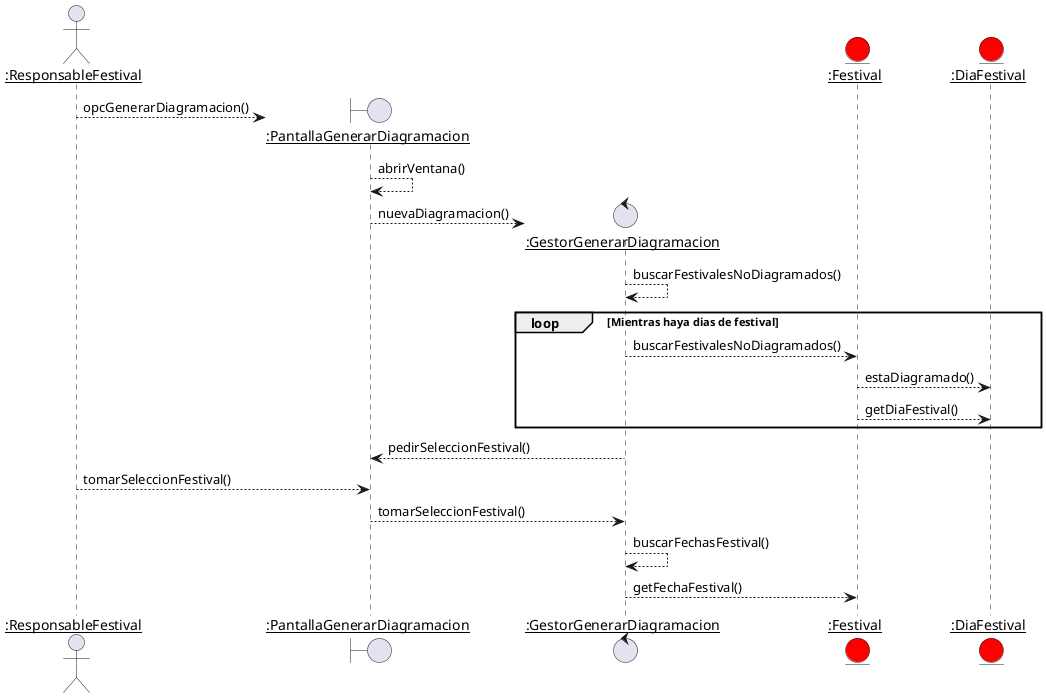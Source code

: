 @startuml secuencia

actor "__:ResponsableFestival__" as RF 

create boundary "__:PantallaGenerarDiagramacion__" as PGD 

RF --> PGD : opcGenerarDiagramacion()
PGD --> PGD : abrirVentana()

create control "__:GestorGenerarDiagramacion__" as GGD 

PGD --> GGD : nuevaDiagramacion()

GGD --> GGD : buscarFestivalesNoDiagramados()

entity "__:Festival__" as F #Red
entity "__:DiaFestival__" as DF #Red
group loop [Mientras haya dias de festival]
    GGD --> F :buscarFestivalesNoDiagramados()
    F --> DF : estaDiagramado()
    F --> DF : getDiaFestival()
end

GGD --> PGD : pedirSeleccionFestival()
RF --> PGD : tomarSeleccionFestival()
PGD --> GGD : tomarSeleccionFestival()

GGD --> GGD : buscarFechasFestival()
GGD --> F: getFechaFestival()
@enduml